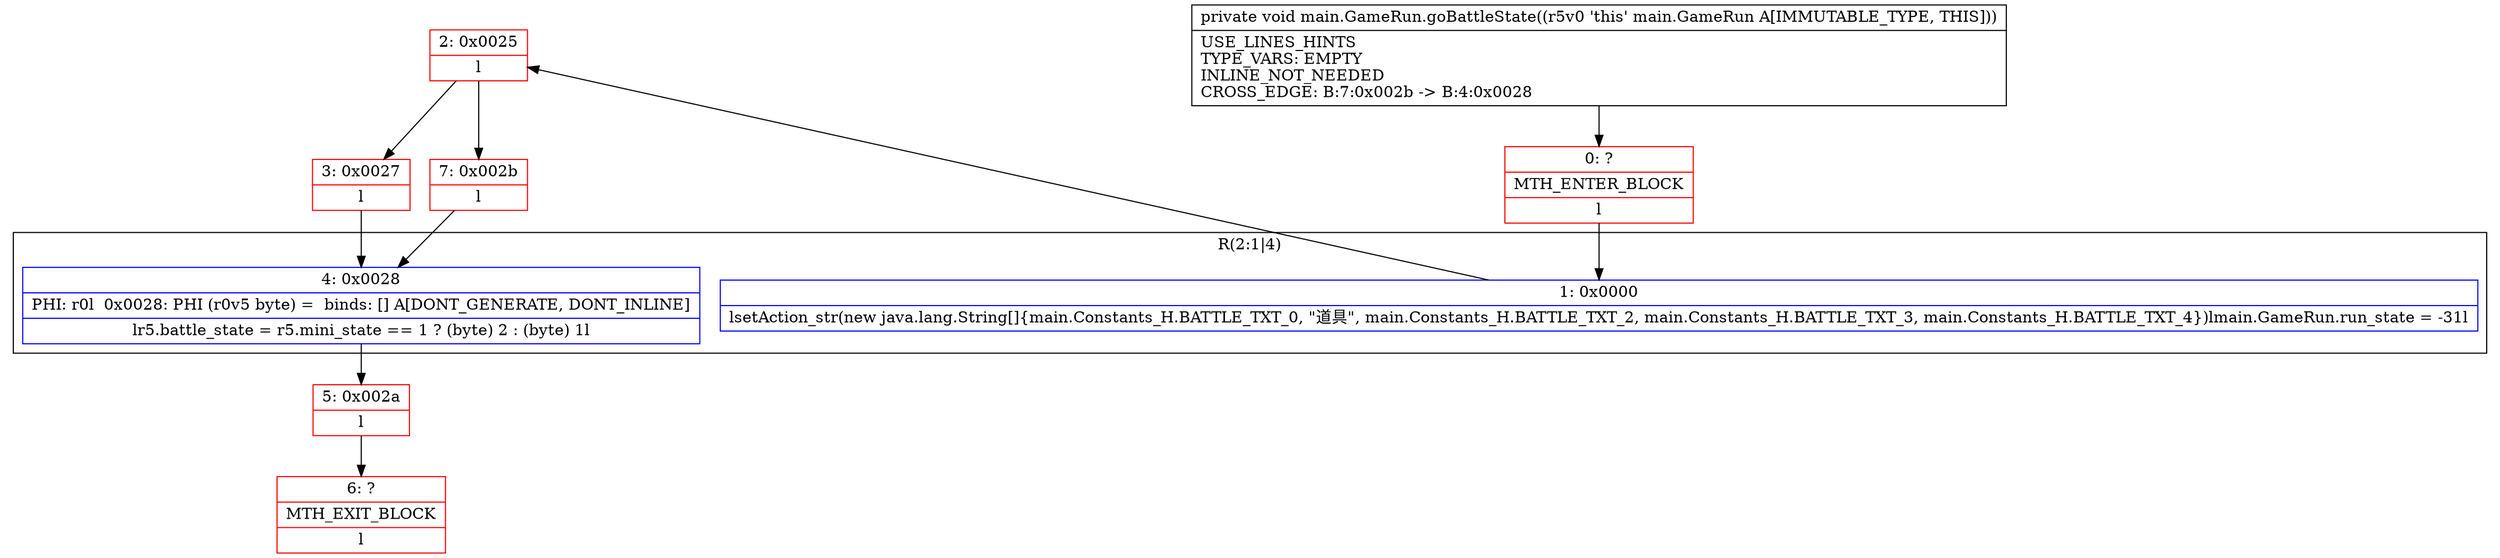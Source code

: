 digraph "CFG formain.GameRun.goBattleState()V" {
subgraph cluster_Region_166756702 {
label = "R(2:1|4)";
node [shape=record,color=blue];
Node_1 [shape=record,label="{1\:\ 0x0000|lsetAction_str(new java.lang.String[]\{main.Constants_H.BATTLE_TXT_0, \"道具\", main.Constants_H.BATTLE_TXT_2, main.Constants_H.BATTLE_TXT_3, main.Constants_H.BATTLE_TXT_4\})lmain.GameRun.run_state = \-31l}"];
Node_4 [shape=record,label="{4\:\ 0x0028|PHI: r0l  0x0028: PHI (r0v5 byte) =  binds: [] A[DONT_GENERATE, DONT_INLINE]\l|lr5.battle_state = r5.mini_state == 1 ? (byte) 2 : (byte) 1l}"];
}
Node_0 [shape=record,color=red,label="{0\:\ ?|MTH_ENTER_BLOCK\l|l}"];
Node_2 [shape=record,color=red,label="{2\:\ 0x0025|l}"];
Node_3 [shape=record,color=red,label="{3\:\ 0x0027|l}"];
Node_5 [shape=record,color=red,label="{5\:\ 0x002a|l}"];
Node_6 [shape=record,color=red,label="{6\:\ ?|MTH_EXIT_BLOCK\l|l}"];
Node_7 [shape=record,color=red,label="{7\:\ 0x002b|l}"];
MethodNode[shape=record,label="{private void main.GameRun.goBattleState((r5v0 'this' main.GameRun A[IMMUTABLE_TYPE, THIS]))  | USE_LINES_HINTS\lTYPE_VARS: EMPTY\lINLINE_NOT_NEEDED\lCROSS_EDGE: B:7:0x002b \-\> B:4:0x0028\l}"];
MethodNode -> Node_0;
Node_1 -> Node_2;
Node_4 -> Node_5;
Node_0 -> Node_1;
Node_2 -> Node_3;
Node_2 -> Node_7;
Node_3 -> Node_4;
Node_5 -> Node_6;
Node_7 -> Node_4;
}

